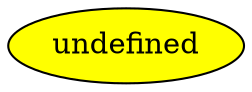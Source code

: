 digraph G { node [shape=box, style=filled, fillcolor=lightblue];"undefined" [shape=ellipse, fillcolor=yellow];
}